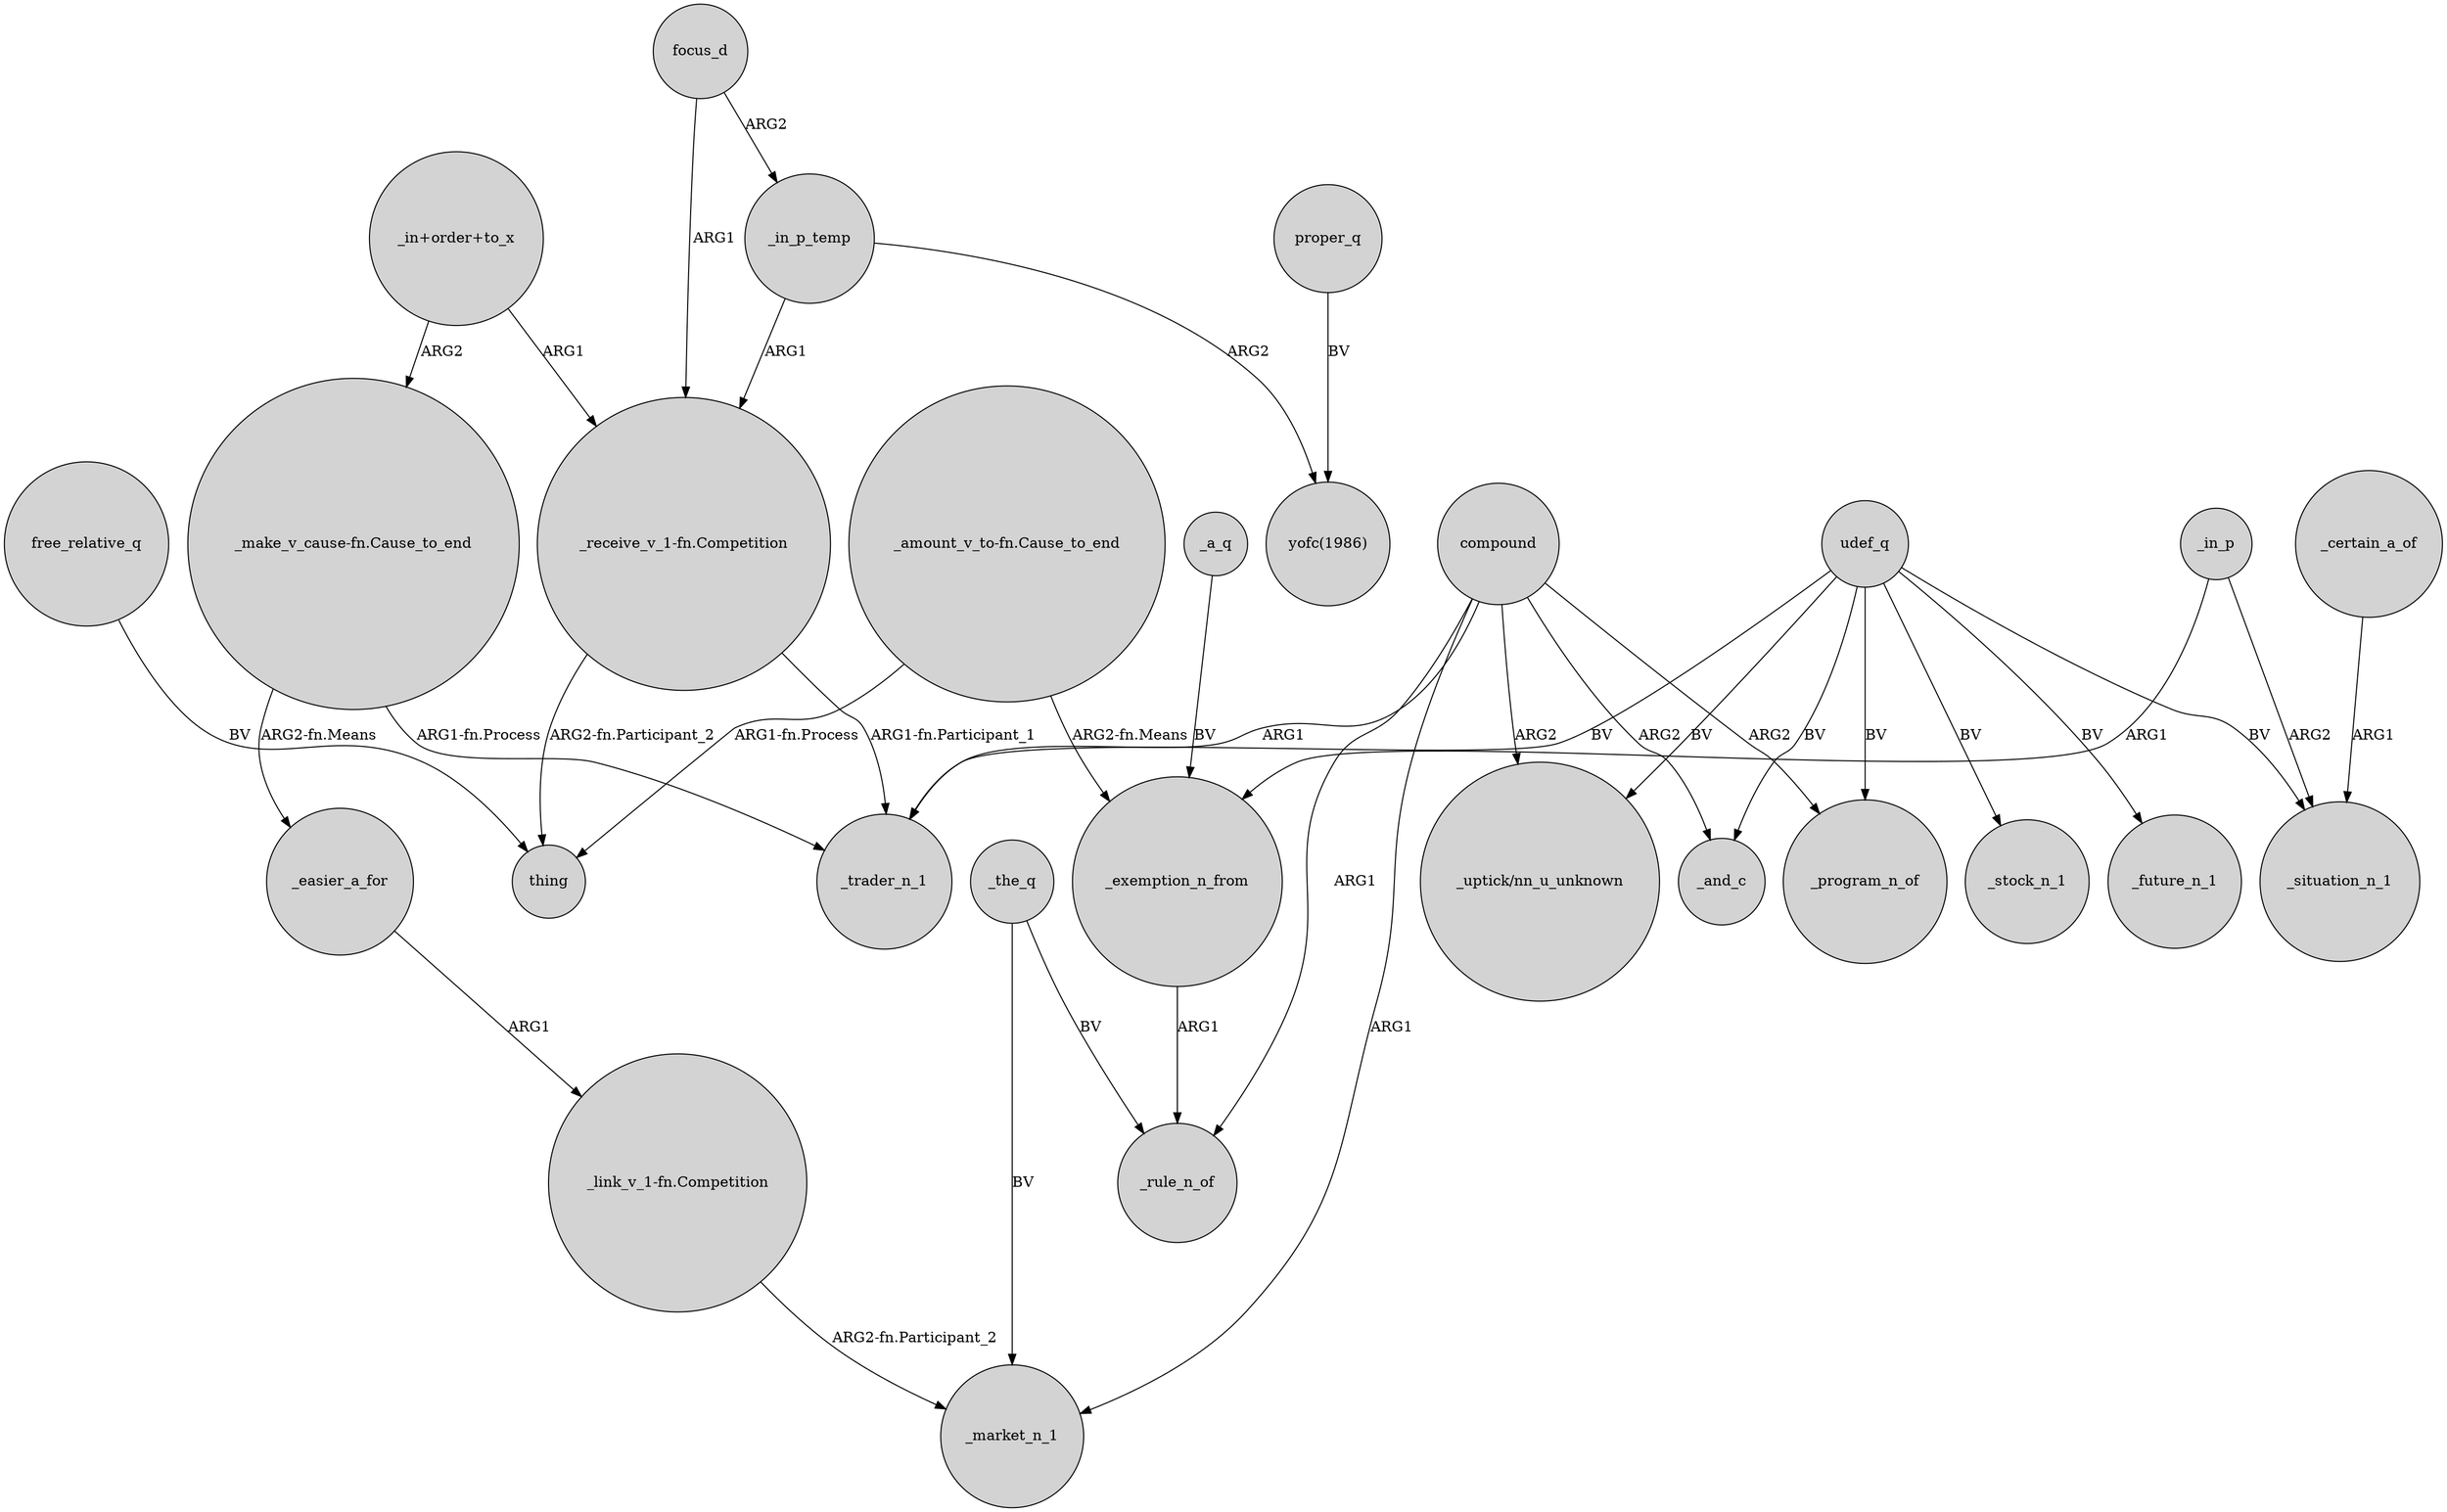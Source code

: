 digraph {
	node [shape=circle style=filled]
	"_amount_v_to-fn.Cause_to_end" -> thing [label="ARG1-fn.Process"]
	_in_p -> _situation_n_1 [label=ARG2]
	_in_p -> _exemption_n_from [label=ARG1]
	proper_q -> "yofc(1986)" [label=BV]
	_the_q -> _rule_n_of [label=BV]
	_in_p_temp -> "yofc(1986)" [label=ARG2]
	"_receive_v_1-fn.Competition" -> thing [label="ARG2-fn.Participant_2"]
	compound -> _trader_n_1 [label=ARG1]
	udef_q -> _future_n_1 [label=BV]
	"_link_v_1-fn.Competition" -> _market_n_1 [label="ARG2-fn.Participant_2"]
	udef_q -> _and_c [label=BV]
	compound -> _and_c [label=ARG2]
	udef_q -> _program_n_of [label=BV]
	free_relative_q -> thing [label=BV]
	_the_q -> _market_n_1 [label=BV]
	_easier_a_for -> "_link_v_1-fn.Competition" [label=ARG1]
	compound -> _program_n_of [label=ARG2]
	udef_q -> _trader_n_1 [label=BV]
	udef_q -> _stock_n_1 [label=BV]
	"_receive_v_1-fn.Competition" -> _trader_n_1 [label="ARG1-fn.Participant_1"]
	_certain_a_of -> _situation_n_1 [label=ARG1]
	"_in+order+to_x" -> "_receive_v_1-fn.Competition" [label=ARG1]
	compound -> "_uptick/nn_u_unknown" [label=ARG2]
	"_make_v_cause-fn.Cause_to_end" -> _easier_a_for [label="ARG2-fn.Means"]
	_a_q -> _exemption_n_from [label=BV]
	focus_d -> _in_p_temp [label=ARG2]
	focus_d -> "_receive_v_1-fn.Competition" [label=ARG1]
	compound -> _rule_n_of [label=ARG1]
	udef_q -> "_uptick/nn_u_unknown" [label=BV]
	"_in+order+to_x" -> "_make_v_cause-fn.Cause_to_end" [label=ARG2]
	compound -> _market_n_1 [label=ARG1]
	udef_q -> _situation_n_1 [label=BV]
	"_make_v_cause-fn.Cause_to_end" -> _trader_n_1 [label="ARG1-fn.Process"]
	"_amount_v_to-fn.Cause_to_end" -> _exemption_n_from [label="ARG2-fn.Means"]
	_exemption_n_from -> _rule_n_of [label=ARG1]
	_in_p_temp -> "_receive_v_1-fn.Competition" [label=ARG1]
}
